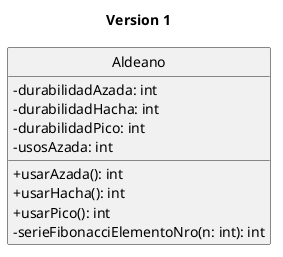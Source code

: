 @startuml Diagrama de Clases

skinparam monochrome true
hide circle
skinparam classAttributeIconSize 0

title Version 1

class Aldeano {
    -durabilidadAzada: int
    -durabilidadHacha: int
    -durabilidadPico: int
    -usosAzada: int
    +usarAzada(): int
    +usarHacha(): int
    +usarPico(): int
    -serieFibonacciElementoNro(n: int): int
}

@enduml